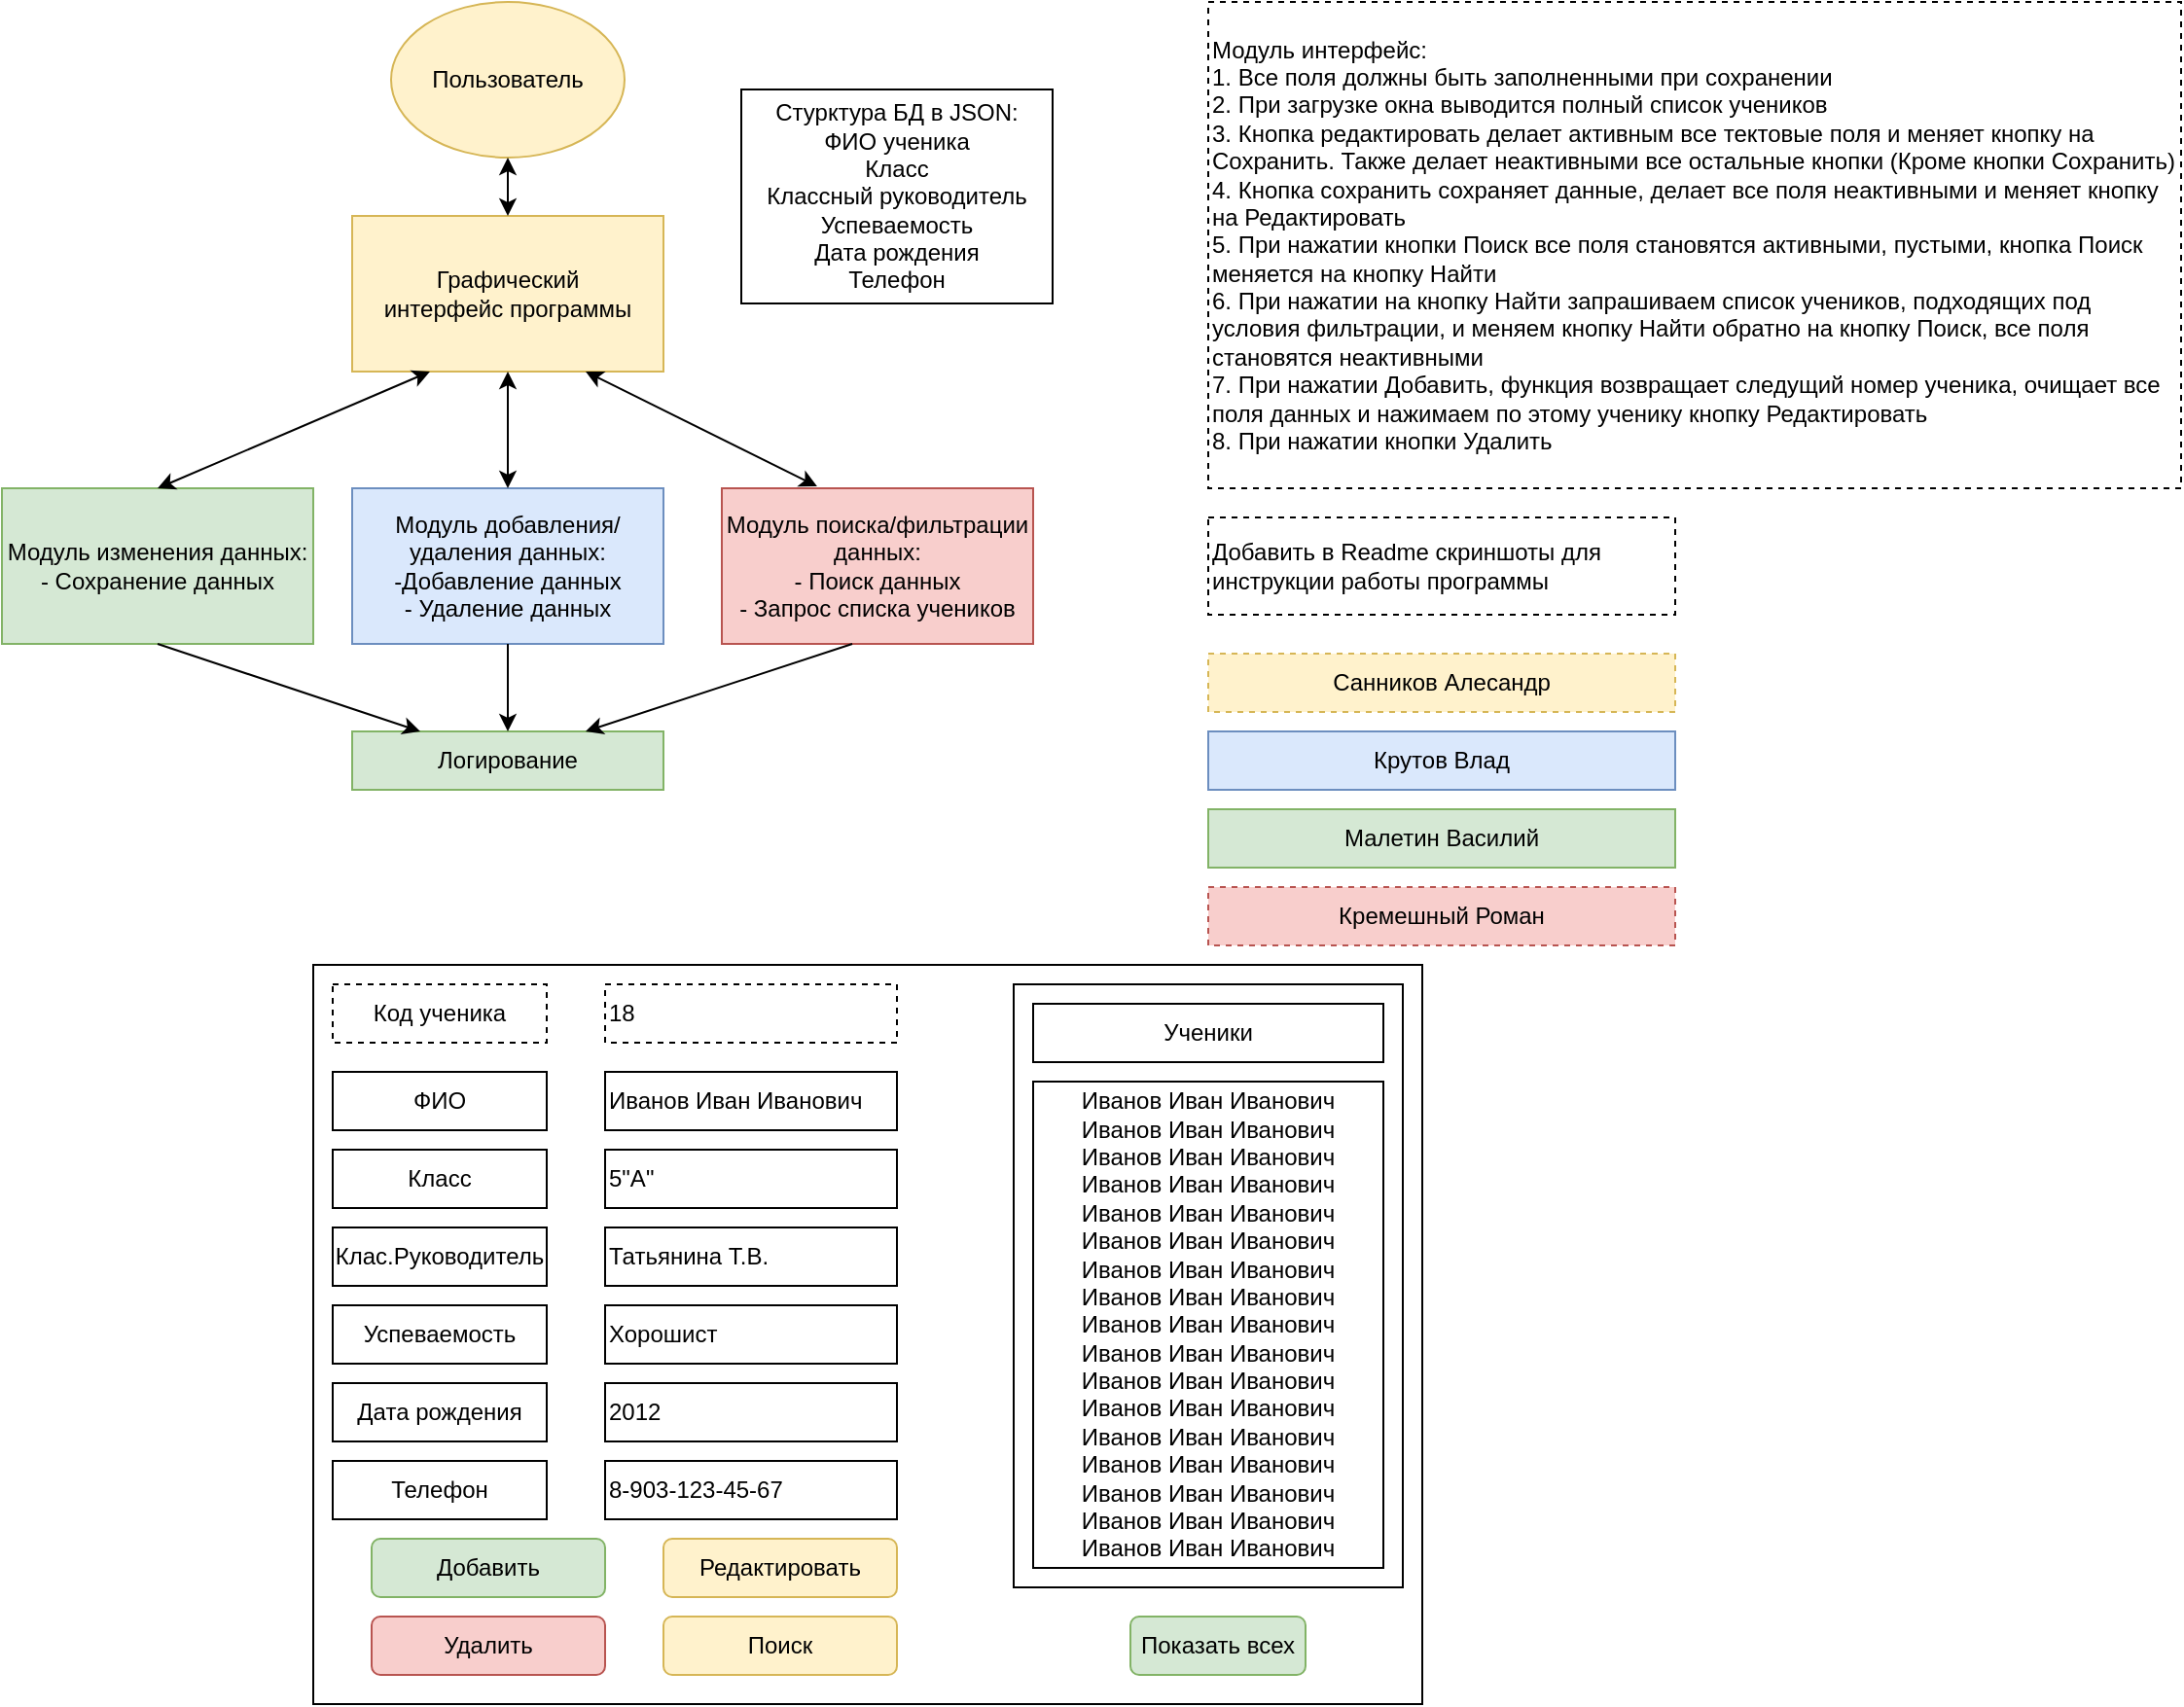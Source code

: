 <mxfile version="18.0.1" type="device"><diagram id="F_nNisFIuqcHnkyzNi1f" name="Структура БД"><mxGraphModel dx="1102" dy="865" grid="1" gridSize="10" guides="1" tooltips="1" connect="1" arrows="1" fold="1" page="1" pageScale="1" pageWidth="2339" pageHeight="3300" math="0" shadow="0"><root><mxCell id="0"/><mxCell id="1" parent="0"/><mxCell id="LQmHppJ1Ihis8UKCZjXc-1" value="Модуль изменения данных:&lt;br&gt;- Сохранение данных" style="rounded=0;whiteSpace=wrap;html=1;fillColor=#d5e8d4;strokeColor=#82b366;" parent="1" vertex="1"><mxGeometry x="10" y="255" width="160" height="80" as="geometry"/></mxCell><mxCell id="LQmHppJ1Ihis8UKCZjXc-2" value="Графический &lt;br&gt;интерфейс программы" style="rounded=0;whiteSpace=wrap;html=1;fillColor=#fff2cc;strokeColor=#d6b656;" parent="1" vertex="1"><mxGeometry x="190" y="115" width="160" height="80" as="geometry"/></mxCell><mxCell id="LQmHppJ1Ihis8UKCZjXc-3" value="Логирование" style="rounded=0;whiteSpace=wrap;html=1;fillColor=#d5e8d4;strokeColor=#82b366;" parent="1" vertex="1"><mxGeometry x="190" y="380" width="160" height="30" as="geometry"/></mxCell><mxCell id="LQmHppJ1Ihis8UKCZjXc-4" value="Пользователь" style="ellipse;whiteSpace=wrap;html=1;fillColor=#fff2cc;strokeColor=#d6b656;" parent="1" vertex="1"><mxGeometry x="210" y="5" width="120" height="80" as="geometry"/></mxCell><mxCell id="LQmHppJ1Ihis8UKCZjXc-6" value="" style="endArrow=classic;startArrow=classic;html=1;rounded=0;entryX=0.5;entryY=1;entryDx=0;entryDy=0;" parent="1" source="LQmHppJ1Ihis8UKCZjXc-2" target="LQmHppJ1Ihis8UKCZjXc-4" edge="1"><mxGeometry width="50" height="50" relative="1" as="geometry"><mxPoint x="510" y="365" as="sourcePoint"/><mxPoint x="560" y="315" as="targetPoint"/></mxGeometry></mxCell><mxCell id="LQmHppJ1Ihis8UKCZjXc-7" value="" style="endArrow=classic;startArrow=classic;html=1;rounded=0;entryX=0.5;entryY=0;entryDx=0;entryDy=0;exitX=0.25;exitY=1;exitDx=0;exitDy=0;" parent="1" source="LQmHppJ1Ihis8UKCZjXc-2" target="LQmHppJ1Ihis8UKCZjXc-1" edge="1"><mxGeometry width="50" height="50" relative="1" as="geometry"><mxPoint x="510" y="365" as="sourcePoint"/><mxPoint x="560" y="315" as="targetPoint"/></mxGeometry></mxCell><mxCell id="LQmHppJ1Ihis8UKCZjXc-9" value="" style="endArrow=classic;html=1;rounded=0;exitX=0.5;exitY=1;exitDx=0;exitDy=0;" parent="1" source="LQmHppJ1Ihis8UKCZjXc-1" target="LQmHppJ1Ihis8UKCZjXc-3" edge="1"><mxGeometry width="50" height="50" relative="1" as="geometry"><mxPoint x="500" y="605" as="sourcePoint"/><mxPoint x="550" y="555" as="targetPoint"/></mxGeometry></mxCell><mxCell id="LQmHppJ1Ihis8UKCZjXc-10" value="Стурктура БД в JSON:&lt;br&gt;ФИО ученика&lt;br&gt;Класс&lt;br&gt;Классный руководитель&lt;br&gt;Успеваемость&lt;br&gt;Дата рождения&lt;br&gt;Телефон" style="rounded=0;whiteSpace=wrap;html=1;" parent="1" vertex="1"><mxGeometry x="390" y="50" width="160" height="110" as="geometry"/></mxCell><mxCell id="LQmHppJ1Ihis8UKCZjXc-11" value="" style="rounded=0;whiteSpace=wrap;html=1;" parent="1" vertex="1"><mxGeometry x="170" y="500" width="570" height="380" as="geometry"/></mxCell><mxCell id="LQmHppJ1Ihis8UKCZjXc-12" value="" style="rounded=0;whiteSpace=wrap;html=1;" parent="1" vertex="1"><mxGeometry x="530" y="510" width="200" height="310" as="geometry"/></mxCell><mxCell id="LQmHppJ1Ihis8UKCZjXc-13" value="Ученики" style="rounded=0;whiteSpace=wrap;html=1;" parent="1" vertex="1"><mxGeometry x="540" y="520" width="180" height="30" as="geometry"/></mxCell><mxCell id="LQmHppJ1Ihis8UKCZjXc-14" value="Иванов Иван Иванович" style="rounded=0;whiteSpace=wrap;html=1;align=left;" parent="1" vertex="1"><mxGeometry x="320" y="555" width="150" height="30" as="geometry"/></mxCell><mxCell id="LQmHppJ1Ihis8UKCZjXc-15" value="ФИО" style="rounded=0;whiteSpace=wrap;html=1;" parent="1" vertex="1"><mxGeometry x="180" y="555" width="110" height="30" as="geometry"/></mxCell><mxCell id="LQmHppJ1Ihis8UKCZjXc-16" value="Класс" style="rounded=0;whiteSpace=wrap;html=1;" parent="1" vertex="1"><mxGeometry x="180" y="595" width="110" height="30" as="geometry"/></mxCell><mxCell id="LQmHppJ1Ihis8UKCZjXc-17" value="5&quot;А&quot;" style="rounded=0;whiteSpace=wrap;html=1;align=left;" parent="1" vertex="1"><mxGeometry x="320" y="595" width="150" height="30" as="geometry"/></mxCell><mxCell id="LQmHppJ1Ihis8UKCZjXc-18" value="Клас.Руководитель" style="rounded=0;whiteSpace=wrap;html=1;" parent="1" vertex="1"><mxGeometry x="180" y="635" width="110" height="30" as="geometry"/></mxCell><mxCell id="LQmHppJ1Ihis8UKCZjXc-19" value="Татьянина Т.В." style="rounded=0;whiteSpace=wrap;html=1;align=left;" parent="1" vertex="1"><mxGeometry x="320" y="635" width="150" height="30" as="geometry"/></mxCell><mxCell id="LQmHppJ1Ihis8UKCZjXc-20" value="Успеваемость" style="rounded=0;whiteSpace=wrap;html=1;" parent="1" vertex="1"><mxGeometry x="180" y="675" width="110" height="30" as="geometry"/></mxCell><mxCell id="LQmHppJ1Ihis8UKCZjXc-21" value="Хорошист" style="rounded=0;whiteSpace=wrap;html=1;align=left;" parent="1" vertex="1"><mxGeometry x="320" y="675" width="150" height="30" as="geometry"/></mxCell><mxCell id="LQmHppJ1Ihis8UKCZjXc-22" value="Дата рождения" style="rounded=0;whiteSpace=wrap;html=1;" parent="1" vertex="1"><mxGeometry x="180" y="715" width="110" height="30" as="geometry"/></mxCell><mxCell id="LQmHppJ1Ihis8UKCZjXc-23" value="2012" style="rounded=0;whiteSpace=wrap;html=1;align=left;" parent="1" vertex="1"><mxGeometry x="320" y="715" width="150" height="30" as="geometry"/></mxCell><mxCell id="LQmHppJ1Ihis8UKCZjXc-24" value="Телефон" style="rounded=0;whiteSpace=wrap;html=1;" parent="1" vertex="1"><mxGeometry x="180" y="755" width="110" height="30" as="geometry"/></mxCell><mxCell id="LQmHppJ1Ihis8UKCZjXc-25" value="8-903-123-45-67" style="rounded=0;whiteSpace=wrap;html=1;align=left;" parent="1" vertex="1"><mxGeometry x="320" y="755" width="150" height="30" as="geometry"/></mxCell><mxCell id="LQmHppJ1Ihis8UKCZjXc-26" value="Редактировать" style="rounded=1;whiteSpace=wrap;html=1;fillColor=#fff2cc;strokeColor=#d6b656;" parent="1" vertex="1"><mxGeometry x="350" y="795" width="120" height="30" as="geometry"/></mxCell><mxCell id="LQmHppJ1Ihis8UKCZjXc-34" value="Удалить" style="rounded=1;whiteSpace=wrap;html=1;fillColor=#f8cecc;strokeColor=#b85450;" parent="1" vertex="1"><mxGeometry x="200" y="835" width="120" height="30" as="geometry"/></mxCell><mxCell id="LQmHppJ1Ihis8UKCZjXc-35" value="Добавить" style="rounded=1;whiteSpace=wrap;html=1;fillColor=#d5e8d4;strokeColor=#82b366;" parent="1" vertex="1"><mxGeometry x="200" y="795" width="120" height="30" as="geometry"/></mxCell><mxCell id="LQmHppJ1Ihis8UKCZjXc-36" value="Иванов Иван Иванович&lt;br&gt;Иванов Иван Иванович&lt;br&gt;Иванов Иван Иванович&lt;br&gt;Иванов Иван Иванович&lt;br&gt;Иванов Иван Иванович&lt;br&gt;Иванов Иван Иванович&lt;br&gt;Иванов Иван Иванович&lt;br&gt;Иванов Иван Иванович&lt;br&gt;Иванов Иван Иванович&lt;br&gt;Иванов Иван Иванович&lt;br&gt;Иванов Иван Иванович&lt;br&gt;Иванов Иван Иванович&lt;br&gt;Иванов Иван Иванович&lt;br&gt;Иванов Иван Иванович&lt;br&gt;Иванов Иван Иванович&lt;br&gt;Иванов Иван Иванович&lt;br&gt;Иванов Иван Иванович" style="rounded=0;whiteSpace=wrap;html=1;" parent="1" vertex="1"><mxGeometry x="540" y="560" width="180" height="250" as="geometry"/></mxCell><mxCell id="LQmHppJ1Ihis8UKCZjXc-37" value="Код ученика" style="rounded=0;whiteSpace=wrap;html=1;dashed=1;" parent="1" vertex="1"><mxGeometry x="180" y="510" width="110" height="30" as="geometry"/></mxCell><mxCell id="LQmHppJ1Ihis8UKCZjXc-38" value="18" style="rounded=0;whiteSpace=wrap;html=1;align=left;dashed=1;" parent="1" vertex="1"><mxGeometry x="320" y="510" width="150" height="30" as="geometry"/></mxCell><mxCell id="JqsgjhTlRORkqj3fM0xH-1" value="Модуль добавления/удаления данных:&lt;br&gt;-Добавление данных&lt;br&gt;- Удаление данных" style="rounded=0;whiteSpace=wrap;html=1;fillColor=#dae8fc;strokeColor=#6c8ebf;" parent="1" vertex="1"><mxGeometry x="190" y="255" width="160" height="80" as="geometry"/></mxCell><mxCell id="JqsgjhTlRORkqj3fM0xH-2" value="" style="endArrow=classic;startArrow=classic;html=1;rounded=0;entryX=0.5;entryY=0;entryDx=0;entryDy=0;exitX=0.5;exitY=1;exitDx=0;exitDy=0;" parent="1" source="LQmHppJ1Ihis8UKCZjXc-2" target="JqsgjhTlRORkqj3fM0xH-1" edge="1"><mxGeometry width="50" height="50" relative="1" as="geometry"><mxPoint x="130" y="245" as="sourcePoint"/><mxPoint x="90" y="265" as="targetPoint"/></mxGeometry></mxCell><mxCell id="JqsgjhTlRORkqj3fM0xH-4" value="Модуль поиска/фильтрации данных:&lt;br&gt;- Поиск данных&lt;br&gt;- Запрос списка учеников" style="rounded=0;whiteSpace=wrap;html=1;fillColor=#f8cecc;strokeColor=#b85450;" parent="1" vertex="1"><mxGeometry x="380" y="255" width="160" height="80" as="geometry"/></mxCell><mxCell id="JqsgjhTlRORkqj3fM0xH-6" value="" style="endArrow=classic;startArrow=classic;html=1;rounded=0;entryX=0.306;entryY=-0.012;entryDx=0;entryDy=0;exitX=0.75;exitY=1;exitDx=0;exitDy=0;entryPerimeter=0;" parent="1" source="LQmHppJ1Ihis8UKCZjXc-2" target="JqsgjhTlRORkqj3fM0xH-4" edge="1"><mxGeometry width="50" height="50" relative="1" as="geometry"><mxPoint x="250" y="245" as="sourcePoint"/><mxPoint x="310" y="265" as="targetPoint"/></mxGeometry></mxCell><mxCell id="JqsgjhTlRORkqj3fM0xH-7" value="" style="endArrow=classic;html=1;rounded=0;exitX=0.5;exitY=1;exitDx=0;exitDy=0;entryX=0.5;entryY=0;entryDx=0;entryDy=0;" parent="1" source="JqsgjhTlRORkqj3fM0xH-1" target="LQmHppJ1Ihis8UKCZjXc-3" edge="1"><mxGeometry width="50" height="50" relative="1" as="geometry"><mxPoint x="110" y="345" as="sourcePoint"/><mxPoint x="230" y="402" as="targetPoint"/></mxGeometry></mxCell><mxCell id="JqsgjhTlRORkqj3fM0xH-8" value="" style="endArrow=classic;html=1;rounded=0;exitX=0.419;exitY=1;exitDx=0;exitDy=0;entryX=0.75;entryY=0;entryDx=0;entryDy=0;exitPerimeter=0;" parent="1" source="JqsgjhTlRORkqj3fM0xH-4" target="LQmHppJ1Ihis8UKCZjXc-3" edge="1"><mxGeometry width="50" height="50" relative="1" as="geometry"><mxPoint x="310" y="345" as="sourcePoint"/><mxPoint x="310" y="400" as="targetPoint"/></mxGeometry></mxCell><mxCell id="JqsgjhTlRORkqj3fM0xH-9" value="Показать всех" style="rounded=1;whiteSpace=wrap;html=1;fillColor=#d5e8d4;strokeColor=#82b366;" parent="1" vertex="1"><mxGeometry x="590" y="835" width="90" height="30" as="geometry"/></mxCell><mxCell id="JqsgjhTlRORkqj3fM0xH-11" value="Модуль интерфейс:&lt;br&gt;1. Все поля должны быть заполненными при сохранении&lt;br&gt;2. При загрузке окна выводится полный список учеников&lt;br&gt;3. Кнопка редактировать делает активным все тектовые поля и меняет кнопку на Сохранить. Также делает неактивными все остальные кнопки (Кроме кнопки Сохранить)&lt;br&gt;4. Кнопка сохранить сохраняет данные, делает все поля неактивными и меняет кнопку на Редактировать&lt;br&gt;5. При нажатии кнопки Поиск все поля становятся активными, пустыми, кнопка Поиск меняется на кнопку Найти&lt;br&gt;6. При нажатии на кнопку Найти запрашиваем список учеников, подходящих под условия фильтрации, и меняем кнопку Найти обратно на кнопку Поиск, все поля становятся неактивными&lt;br&gt;7. При нажатии Добавить, функция возвращает следущий номер ученика, очищает все поля данных и нажимаем по этому ученику кнопку Редактировать&lt;br&gt;8. При нажатии кнопки Удалить" style="rounded=0;whiteSpace=wrap;html=1;dashed=1;align=left;" parent="1" vertex="1"><mxGeometry x="630" y="5" width="500" height="250" as="geometry"/></mxCell><mxCell id="JqsgjhTlRORkqj3fM0xH-13" value="Добавить в Readme скриншоты для инструкции работы программы" style="rounded=0;whiteSpace=wrap;html=1;dashed=1;align=left;" parent="1" vertex="1"><mxGeometry x="630" y="270" width="240" height="50" as="geometry"/></mxCell><mxCell id="JqsgjhTlRORkqj3fM0xH-14" value="Поиск" style="rounded=1;whiteSpace=wrap;html=1;fillColor=#fff2cc;strokeColor=#d6b656;" parent="1" vertex="1"><mxGeometry x="350" y="835" width="120" height="30" as="geometry"/></mxCell><mxCell id="JqsgjhTlRORkqj3fM0xH-15" value="Санников Алесандр" style="rounded=0;whiteSpace=wrap;html=1;dashed=1;fillColor=#fff2cc;strokeColor=#d6b656;" parent="1" vertex="1"><mxGeometry x="630" y="340" width="240" height="30" as="geometry"/></mxCell><mxCell id="JqsgjhTlRORkqj3fM0xH-18" value="Кремешный Роман" style="rounded=0;whiteSpace=wrap;html=1;dashed=1;fillColor=#f8cecc;strokeColor=#b85450;" parent="1" vertex="1"><mxGeometry x="630" y="460" width="240" height="30" as="geometry"/></mxCell><mxCell id="JqsgjhTlRORkqj3fM0xH-19" value="Крутов Влад" style="rounded=0;whiteSpace=wrap;html=1;fillColor=#dae8fc;strokeColor=#6c8ebf;" parent="1" vertex="1"><mxGeometry x="630" y="380" width="240" height="30" as="geometry"/></mxCell><mxCell id="JqsgjhTlRORkqj3fM0xH-20" value="Малетин Василий" style="rounded=0;whiteSpace=wrap;html=1;fillColor=#d5e8d4;strokeColor=#82b366;" parent="1" vertex="1"><mxGeometry x="630" y="420" width="240" height="30" as="geometry"/></mxCell></root></mxGraphModel></diagram></mxfile>
